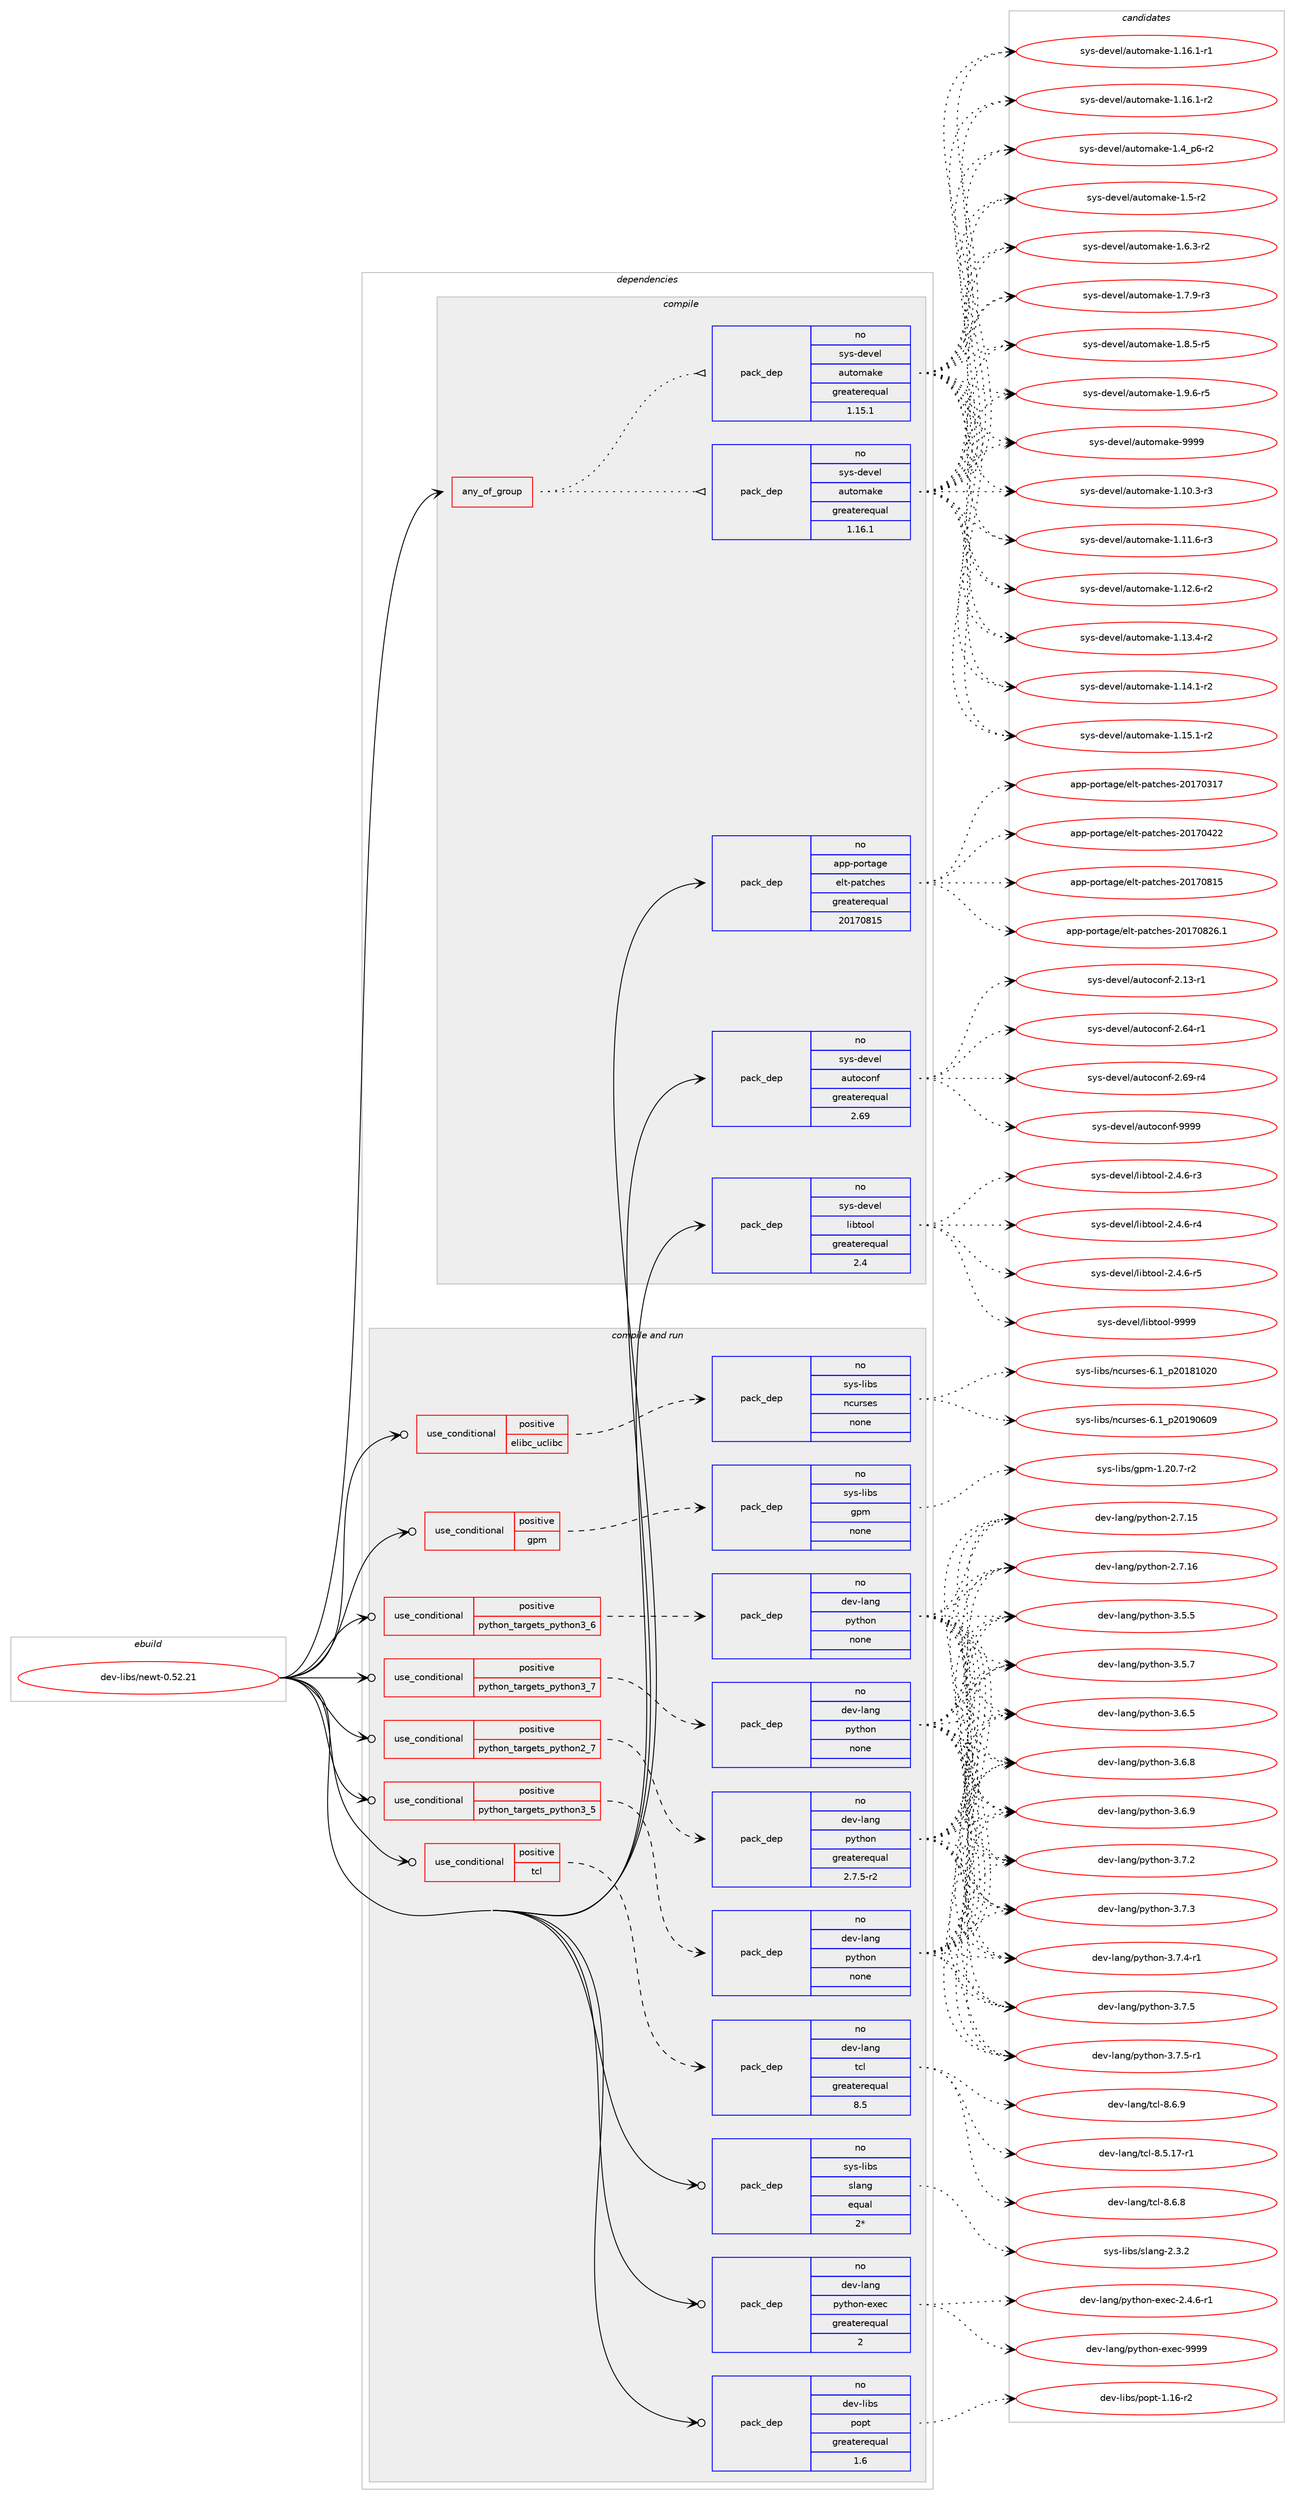digraph prolog {

# *************
# Graph options
# *************

newrank=true;
concentrate=true;
compound=true;
graph [rankdir=LR,fontname=Helvetica,fontsize=10,ranksep=1.5];#, ranksep=2.5, nodesep=0.2];
edge  [arrowhead=vee];
node  [fontname=Helvetica,fontsize=10];

# **********
# The ebuild
# **********

subgraph cluster_leftcol {
color=gray;
rank=same;
label=<<i>ebuild</i>>;
id [label="dev-libs/newt-0.52.21", color=red, width=4, href="../dev-libs/newt-0.52.21.svg"];
}

# ****************
# The dependencies
# ****************

subgraph cluster_midcol {
color=gray;
label=<<i>dependencies</i>>;
subgraph cluster_compile {
fillcolor="#eeeeee";
style=filled;
label=<<i>compile</i>>;
subgraph any11206 {
dependency568114 [label=<<TABLE BORDER="0" CELLBORDER="1" CELLSPACING="0" CELLPADDING="4"><TR><TD CELLPADDING="10">any_of_group</TD></TR></TABLE>>, shape=none, color=red];subgraph pack424202 {
dependency568115 [label=<<TABLE BORDER="0" CELLBORDER="1" CELLSPACING="0" CELLPADDING="4" WIDTH="220"><TR><TD ROWSPAN="6" CELLPADDING="30">pack_dep</TD></TR><TR><TD WIDTH="110">no</TD></TR><TR><TD>sys-devel</TD></TR><TR><TD>automake</TD></TR><TR><TD>greaterequal</TD></TR><TR><TD>1.16.1</TD></TR></TABLE>>, shape=none, color=blue];
}
dependency568114:e -> dependency568115:w [weight=20,style="dotted",arrowhead="oinv"];
subgraph pack424203 {
dependency568116 [label=<<TABLE BORDER="0" CELLBORDER="1" CELLSPACING="0" CELLPADDING="4" WIDTH="220"><TR><TD ROWSPAN="6" CELLPADDING="30">pack_dep</TD></TR><TR><TD WIDTH="110">no</TD></TR><TR><TD>sys-devel</TD></TR><TR><TD>automake</TD></TR><TR><TD>greaterequal</TD></TR><TR><TD>1.15.1</TD></TR></TABLE>>, shape=none, color=blue];
}
dependency568114:e -> dependency568116:w [weight=20,style="dotted",arrowhead="oinv"];
}
id:e -> dependency568114:w [weight=20,style="solid",arrowhead="vee"];
subgraph pack424204 {
dependency568117 [label=<<TABLE BORDER="0" CELLBORDER="1" CELLSPACING="0" CELLPADDING="4" WIDTH="220"><TR><TD ROWSPAN="6" CELLPADDING="30">pack_dep</TD></TR><TR><TD WIDTH="110">no</TD></TR><TR><TD>app-portage</TD></TR><TR><TD>elt-patches</TD></TR><TR><TD>greaterequal</TD></TR><TR><TD>20170815</TD></TR></TABLE>>, shape=none, color=blue];
}
id:e -> dependency568117:w [weight=20,style="solid",arrowhead="vee"];
subgraph pack424205 {
dependency568118 [label=<<TABLE BORDER="0" CELLBORDER="1" CELLSPACING="0" CELLPADDING="4" WIDTH="220"><TR><TD ROWSPAN="6" CELLPADDING="30">pack_dep</TD></TR><TR><TD WIDTH="110">no</TD></TR><TR><TD>sys-devel</TD></TR><TR><TD>autoconf</TD></TR><TR><TD>greaterequal</TD></TR><TR><TD>2.69</TD></TR></TABLE>>, shape=none, color=blue];
}
id:e -> dependency568118:w [weight=20,style="solid",arrowhead="vee"];
subgraph pack424206 {
dependency568119 [label=<<TABLE BORDER="0" CELLBORDER="1" CELLSPACING="0" CELLPADDING="4" WIDTH="220"><TR><TD ROWSPAN="6" CELLPADDING="30">pack_dep</TD></TR><TR><TD WIDTH="110">no</TD></TR><TR><TD>sys-devel</TD></TR><TR><TD>libtool</TD></TR><TR><TD>greaterequal</TD></TR><TR><TD>2.4</TD></TR></TABLE>>, shape=none, color=blue];
}
id:e -> dependency568119:w [weight=20,style="solid",arrowhead="vee"];
}
subgraph cluster_compileandrun {
fillcolor="#eeeeee";
style=filled;
label=<<i>compile and run</i>>;
subgraph cond132347 {
dependency568120 [label=<<TABLE BORDER="0" CELLBORDER="1" CELLSPACING="0" CELLPADDING="4"><TR><TD ROWSPAN="3" CELLPADDING="10">use_conditional</TD></TR><TR><TD>positive</TD></TR><TR><TD>elibc_uclibc</TD></TR></TABLE>>, shape=none, color=red];
subgraph pack424207 {
dependency568121 [label=<<TABLE BORDER="0" CELLBORDER="1" CELLSPACING="0" CELLPADDING="4" WIDTH="220"><TR><TD ROWSPAN="6" CELLPADDING="30">pack_dep</TD></TR><TR><TD WIDTH="110">no</TD></TR><TR><TD>sys-libs</TD></TR><TR><TD>ncurses</TD></TR><TR><TD>none</TD></TR><TR><TD></TD></TR></TABLE>>, shape=none, color=blue];
}
dependency568120:e -> dependency568121:w [weight=20,style="dashed",arrowhead="vee"];
}
id:e -> dependency568120:w [weight=20,style="solid",arrowhead="odotvee"];
subgraph cond132348 {
dependency568122 [label=<<TABLE BORDER="0" CELLBORDER="1" CELLSPACING="0" CELLPADDING="4"><TR><TD ROWSPAN="3" CELLPADDING="10">use_conditional</TD></TR><TR><TD>positive</TD></TR><TR><TD>gpm</TD></TR></TABLE>>, shape=none, color=red];
subgraph pack424208 {
dependency568123 [label=<<TABLE BORDER="0" CELLBORDER="1" CELLSPACING="0" CELLPADDING="4" WIDTH="220"><TR><TD ROWSPAN="6" CELLPADDING="30">pack_dep</TD></TR><TR><TD WIDTH="110">no</TD></TR><TR><TD>sys-libs</TD></TR><TR><TD>gpm</TD></TR><TR><TD>none</TD></TR><TR><TD></TD></TR></TABLE>>, shape=none, color=blue];
}
dependency568122:e -> dependency568123:w [weight=20,style="dashed",arrowhead="vee"];
}
id:e -> dependency568122:w [weight=20,style="solid",arrowhead="odotvee"];
subgraph cond132349 {
dependency568124 [label=<<TABLE BORDER="0" CELLBORDER="1" CELLSPACING="0" CELLPADDING="4"><TR><TD ROWSPAN="3" CELLPADDING="10">use_conditional</TD></TR><TR><TD>positive</TD></TR><TR><TD>python_targets_python2_7</TD></TR></TABLE>>, shape=none, color=red];
subgraph pack424209 {
dependency568125 [label=<<TABLE BORDER="0" CELLBORDER="1" CELLSPACING="0" CELLPADDING="4" WIDTH="220"><TR><TD ROWSPAN="6" CELLPADDING="30">pack_dep</TD></TR><TR><TD WIDTH="110">no</TD></TR><TR><TD>dev-lang</TD></TR><TR><TD>python</TD></TR><TR><TD>greaterequal</TD></TR><TR><TD>2.7.5-r2</TD></TR></TABLE>>, shape=none, color=blue];
}
dependency568124:e -> dependency568125:w [weight=20,style="dashed",arrowhead="vee"];
}
id:e -> dependency568124:w [weight=20,style="solid",arrowhead="odotvee"];
subgraph cond132350 {
dependency568126 [label=<<TABLE BORDER="0" CELLBORDER="1" CELLSPACING="0" CELLPADDING="4"><TR><TD ROWSPAN="3" CELLPADDING="10">use_conditional</TD></TR><TR><TD>positive</TD></TR><TR><TD>python_targets_python3_5</TD></TR></TABLE>>, shape=none, color=red];
subgraph pack424210 {
dependency568127 [label=<<TABLE BORDER="0" CELLBORDER="1" CELLSPACING="0" CELLPADDING="4" WIDTH="220"><TR><TD ROWSPAN="6" CELLPADDING="30">pack_dep</TD></TR><TR><TD WIDTH="110">no</TD></TR><TR><TD>dev-lang</TD></TR><TR><TD>python</TD></TR><TR><TD>none</TD></TR><TR><TD></TD></TR></TABLE>>, shape=none, color=blue];
}
dependency568126:e -> dependency568127:w [weight=20,style="dashed",arrowhead="vee"];
}
id:e -> dependency568126:w [weight=20,style="solid",arrowhead="odotvee"];
subgraph cond132351 {
dependency568128 [label=<<TABLE BORDER="0" CELLBORDER="1" CELLSPACING="0" CELLPADDING="4"><TR><TD ROWSPAN="3" CELLPADDING="10">use_conditional</TD></TR><TR><TD>positive</TD></TR><TR><TD>python_targets_python3_6</TD></TR></TABLE>>, shape=none, color=red];
subgraph pack424211 {
dependency568129 [label=<<TABLE BORDER="0" CELLBORDER="1" CELLSPACING="0" CELLPADDING="4" WIDTH="220"><TR><TD ROWSPAN="6" CELLPADDING="30">pack_dep</TD></TR><TR><TD WIDTH="110">no</TD></TR><TR><TD>dev-lang</TD></TR><TR><TD>python</TD></TR><TR><TD>none</TD></TR><TR><TD></TD></TR></TABLE>>, shape=none, color=blue];
}
dependency568128:e -> dependency568129:w [weight=20,style="dashed",arrowhead="vee"];
}
id:e -> dependency568128:w [weight=20,style="solid",arrowhead="odotvee"];
subgraph cond132352 {
dependency568130 [label=<<TABLE BORDER="0" CELLBORDER="1" CELLSPACING="0" CELLPADDING="4"><TR><TD ROWSPAN="3" CELLPADDING="10">use_conditional</TD></TR><TR><TD>positive</TD></TR><TR><TD>python_targets_python3_7</TD></TR></TABLE>>, shape=none, color=red];
subgraph pack424212 {
dependency568131 [label=<<TABLE BORDER="0" CELLBORDER="1" CELLSPACING="0" CELLPADDING="4" WIDTH="220"><TR><TD ROWSPAN="6" CELLPADDING="30">pack_dep</TD></TR><TR><TD WIDTH="110">no</TD></TR><TR><TD>dev-lang</TD></TR><TR><TD>python</TD></TR><TR><TD>none</TD></TR><TR><TD></TD></TR></TABLE>>, shape=none, color=blue];
}
dependency568130:e -> dependency568131:w [weight=20,style="dashed",arrowhead="vee"];
}
id:e -> dependency568130:w [weight=20,style="solid",arrowhead="odotvee"];
subgraph cond132353 {
dependency568132 [label=<<TABLE BORDER="0" CELLBORDER="1" CELLSPACING="0" CELLPADDING="4"><TR><TD ROWSPAN="3" CELLPADDING="10">use_conditional</TD></TR><TR><TD>positive</TD></TR><TR><TD>tcl</TD></TR></TABLE>>, shape=none, color=red];
subgraph pack424213 {
dependency568133 [label=<<TABLE BORDER="0" CELLBORDER="1" CELLSPACING="0" CELLPADDING="4" WIDTH="220"><TR><TD ROWSPAN="6" CELLPADDING="30">pack_dep</TD></TR><TR><TD WIDTH="110">no</TD></TR><TR><TD>dev-lang</TD></TR><TR><TD>tcl</TD></TR><TR><TD>greaterequal</TD></TR><TR><TD>8.5</TD></TR></TABLE>>, shape=none, color=blue];
}
dependency568132:e -> dependency568133:w [weight=20,style="dashed",arrowhead="vee"];
}
id:e -> dependency568132:w [weight=20,style="solid",arrowhead="odotvee"];
subgraph pack424214 {
dependency568134 [label=<<TABLE BORDER="0" CELLBORDER="1" CELLSPACING="0" CELLPADDING="4" WIDTH="220"><TR><TD ROWSPAN="6" CELLPADDING="30">pack_dep</TD></TR><TR><TD WIDTH="110">no</TD></TR><TR><TD>dev-lang</TD></TR><TR><TD>python-exec</TD></TR><TR><TD>greaterequal</TD></TR><TR><TD>2</TD></TR></TABLE>>, shape=none, color=blue];
}
id:e -> dependency568134:w [weight=20,style="solid",arrowhead="odotvee"];
subgraph pack424215 {
dependency568135 [label=<<TABLE BORDER="0" CELLBORDER="1" CELLSPACING="0" CELLPADDING="4" WIDTH="220"><TR><TD ROWSPAN="6" CELLPADDING="30">pack_dep</TD></TR><TR><TD WIDTH="110">no</TD></TR><TR><TD>dev-libs</TD></TR><TR><TD>popt</TD></TR><TR><TD>greaterequal</TD></TR><TR><TD>1.6</TD></TR></TABLE>>, shape=none, color=blue];
}
id:e -> dependency568135:w [weight=20,style="solid",arrowhead="odotvee"];
subgraph pack424216 {
dependency568136 [label=<<TABLE BORDER="0" CELLBORDER="1" CELLSPACING="0" CELLPADDING="4" WIDTH="220"><TR><TD ROWSPAN="6" CELLPADDING="30">pack_dep</TD></TR><TR><TD WIDTH="110">no</TD></TR><TR><TD>sys-libs</TD></TR><TR><TD>slang</TD></TR><TR><TD>equal</TD></TR><TR><TD>2*</TD></TR></TABLE>>, shape=none, color=blue];
}
id:e -> dependency568136:w [weight=20,style="solid",arrowhead="odotvee"];
}
subgraph cluster_run {
fillcolor="#eeeeee";
style=filled;
label=<<i>run</i>>;
}
}

# **************
# The candidates
# **************

subgraph cluster_choices {
rank=same;
color=gray;
label=<<i>candidates</i>>;

subgraph choice424202 {
color=black;
nodesep=1;
choice11512111545100101118101108479711711611110997107101454946494846514511451 [label="sys-devel/automake-1.10.3-r3", color=red, width=4,href="../sys-devel/automake-1.10.3-r3.svg"];
choice11512111545100101118101108479711711611110997107101454946494946544511451 [label="sys-devel/automake-1.11.6-r3", color=red, width=4,href="../sys-devel/automake-1.11.6-r3.svg"];
choice11512111545100101118101108479711711611110997107101454946495046544511450 [label="sys-devel/automake-1.12.6-r2", color=red, width=4,href="../sys-devel/automake-1.12.6-r2.svg"];
choice11512111545100101118101108479711711611110997107101454946495146524511450 [label="sys-devel/automake-1.13.4-r2", color=red, width=4,href="../sys-devel/automake-1.13.4-r2.svg"];
choice11512111545100101118101108479711711611110997107101454946495246494511450 [label="sys-devel/automake-1.14.1-r2", color=red, width=4,href="../sys-devel/automake-1.14.1-r2.svg"];
choice11512111545100101118101108479711711611110997107101454946495346494511450 [label="sys-devel/automake-1.15.1-r2", color=red, width=4,href="../sys-devel/automake-1.15.1-r2.svg"];
choice11512111545100101118101108479711711611110997107101454946495446494511449 [label="sys-devel/automake-1.16.1-r1", color=red, width=4,href="../sys-devel/automake-1.16.1-r1.svg"];
choice11512111545100101118101108479711711611110997107101454946495446494511450 [label="sys-devel/automake-1.16.1-r2", color=red, width=4,href="../sys-devel/automake-1.16.1-r2.svg"];
choice115121115451001011181011084797117116111109971071014549465295112544511450 [label="sys-devel/automake-1.4_p6-r2", color=red, width=4,href="../sys-devel/automake-1.4_p6-r2.svg"];
choice11512111545100101118101108479711711611110997107101454946534511450 [label="sys-devel/automake-1.5-r2", color=red, width=4,href="../sys-devel/automake-1.5-r2.svg"];
choice115121115451001011181011084797117116111109971071014549465446514511450 [label="sys-devel/automake-1.6.3-r2", color=red, width=4,href="../sys-devel/automake-1.6.3-r2.svg"];
choice115121115451001011181011084797117116111109971071014549465546574511451 [label="sys-devel/automake-1.7.9-r3", color=red, width=4,href="../sys-devel/automake-1.7.9-r3.svg"];
choice115121115451001011181011084797117116111109971071014549465646534511453 [label="sys-devel/automake-1.8.5-r5", color=red, width=4,href="../sys-devel/automake-1.8.5-r5.svg"];
choice115121115451001011181011084797117116111109971071014549465746544511453 [label="sys-devel/automake-1.9.6-r5", color=red, width=4,href="../sys-devel/automake-1.9.6-r5.svg"];
choice115121115451001011181011084797117116111109971071014557575757 [label="sys-devel/automake-9999", color=red, width=4,href="../sys-devel/automake-9999.svg"];
dependency568115:e -> choice11512111545100101118101108479711711611110997107101454946494846514511451:w [style=dotted,weight="100"];
dependency568115:e -> choice11512111545100101118101108479711711611110997107101454946494946544511451:w [style=dotted,weight="100"];
dependency568115:e -> choice11512111545100101118101108479711711611110997107101454946495046544511450:w [style=dotted,weight="100"];
dependency568115:e -> choice11512111545100101118101108479711711611110997107101454946495146524511450:w [style=dotted,weight="100"];
dependency568115:e -> choice11512111545100101118101108479711711611110997107101454946495246494511450:w [style=dotted,weight="100"];
dependency568115:e -> choice11512111545100101118101108479711711611110997107101454946495346494511450:w [style=dotted,weight="100"];
dependency568115:e -> choice11512111545100101118101108479711711611110997107101454946495446494511449:w [style=dotted,weight="100"];
dependency568115:e -> choice11512111545100101118101108479711711611110997107101454946495446494511450:w [style=dotted,weight="100"];
dependency568115:e -> choice115121115451001011181011084797117116111109971071014549465295112544511450:w [style=dotted,weight="100"];
dependency568115:e -> choice11512111545100101118101108479711711611110997107101454946534511450:w [style=dotted,weight="100"];
dependency568115:e -> choice115121115451001011181011084797117116111109971071014549465446514511450:w [style=dotted,weight="100"];
dependency568115:e -> choice115121115451001011181011084797117116111109971071014549465546574511451:w [style=dotted,weight="100"];
dependency568115:e -> choice115121115451001011181011084797117116111109971071014549465646534511453:w [style=dotted,weight="100"];
dependency568115:e -> choice115121115451001011181011084797117116111109971071014549465746544511453:w [style=dotted,weight="100"];
dependency568115:e -> choice115121115451001011181011084797117116111109971071014557575757:w [style=dotted,weight="100"];
}
subgraph choice424203 {
color=black;
nodesep=1;
choice11512111545100101118101108479711711611110997107101454946494846514511451 [label="sys-devel/automake-1.10.3-r3", color=red, width=4,href="../sys-devel/automake-1.10.3-r3.svg"];
choice11512111545100101118101108479711711611110997107101454946494946544511451 [label="sys-devel/automake-1.11.6-r3", color=red, width=4,href="../sys-devel/automake-1.11.6-r3.svg"];
choice11512111545100101118101108479711711611110997107101454946495046544511450 [label="sys-devel/automake-1.12.6-r2", color=red, width=4,href="../sys-devel/automake-1.12.6-r2.svg"];
choice11512111545100101118101108479711711611110997107101454946495146524511450 [label="sys-devel/automake-1.13.4-r2", color=red, width=4,href="../sys-devel/automake-1.13.4-r2.svg"];
choice11512111545100101118101108479711711611110997107101454946495246494511450 [label="sys-devel/automake-1.14.1-r2", color=red, width=4,href="../sys-devel/automake-1.14.1-r2.svg"];
choice11512111545100101118101108479711711611110997107101454946495346494511450 [label="sys-devel/automake-1.15.1-r2", color=red, width=4,href="../sys-devel/automake-1.15.1-r2.svg"];
choice11512111545100101118101108479711711611110997107101454946495446494511449 [label="sys-devel/automake-1.16.1-r1", color=red, width=4,href="../sys-devel/automake-1.16.1-r1.svg"];
choice11512111545100101118101108479711711611110997107101454946495446494511450 [label="sys-devel/automake-1.16.1-r2", color=red, width=4,href="../sys-devel/automake-1.16.1-r2.svg"];
choice115121115451001011181011084797117116111109971071014549465295112544511450 [label="sys-devel/automake-1.4_p6-r2", color=red, width=4,href="../sys-devel/automake-1.4_p6-r2.svg"];
choice11512111545100101118101108479711711611110997107101454946534511450 [label="sys-devel/automake-1.5-r2", color=red, width=4,href="../sys-devel/automake-1.5-r2.svg"];
choice115121115451001011181011084797117116111109971071014549465446514511450 [label="sys-devel/automake-1.6.3-r2", color=red, width=4,href="../sys-devel/automake-1.6.3-r2.svg"];
choice115121115451001011181011084797117116111109971071014549465546574511451 [label="sys-devel/automake-1.7.9-r3", color=red, width=4,href="../sys-devel/automake-1.7.9-r3.svg"];
choice115121115451001011181011084797117116111109971071014549465646534511453 [label="sys-devel/automake-1.8.5-r5", color=red, width=4,href="../sys-devel/automake-1.8.5-r5.svg"];
choice115121115451001011181011084797117116111109971071014549465746544511453 [label="sys-devel/automake-1.9.6-r5", color=red, width=4,href="../sys-devel/automake-1.9.6-r5.svg"];
choice115121115451001011181011084797117116111109971071014557575757 [label="sys-devel/automake-9999", color=red, width=4,href="../sys-devel/automake-9999.svg"];
dependency568116:e -> choice11512111545100101118101108479711711611110997107101454946494846514511451:w [style=dotted,weight="100"];
dependency568116:e -> choice11512111545100101118101108479711711611110997107101454946494946544511451:w [style=dotted,weight="100"];
dependency568116:e -> choice11512111545100101118101108479711711611110997107101454946495046544511450:w [style=dotted,weight="100"];
dependency568116:e -> choice11512111545100101118101108479711711611110997107101454946495146524511450:w [style=dotted,weight="100"];
dependency568116:e -> choice11512111545100101118101108479711711611110997107101454946495246494511450:w [style=dotted,weight="100"];
dependency568116:e -> choice11512111545100101118101108479711711611110997107101454946495346494511450:w [style=dotted,weight="100"];
dependency568116:e -> choice11512111545100101118101108479711711611110997107101454946495446494511449:w [style=dotted,weight="100"];
dependency568116:e -> choice11512111545100101118101108479711711611110997107101454946495446494511450:w [style=dotted,weight="100"];
dependency568116:e -> choice115121115451001011181011084797117116111109971071014549465295112544511450:w [style=dotted,weight="100"];
dependency568116:e -> choice11512111545100101118101108479711711611110997107101454946534511450:w [style=dotted,weight="100"];
dependency568116:e -> choice115121115451001011181011084797117116111109971071014549465446514511450:w [style=dotted,weight="100"];
dependency568116:e -> choice115121115451001011181011084797117116111109971071014549465546574511451:w [style=dotted,weight="100"];
dependency568116:e -> choice115121115451001011181011084797117116111109971071014549465646534511453:w [style=dotted,weight="100"];
dependency568116:e -> choice115121115451001011181011084797117116111109971071014549465746544511453:w [style=dotted,weight="100"];
dependency568116:e -> choice115121115451001011181011084797117116111109971071014557575757:w [style=dotted,weight="100"];
}
subgraph choice424204 {
color=black;
nodesep=1;
choice97112112451121111141169710310147101108116451129711699104101115455048495548514955 [label="app-portage/elt-patches-20170317", color=red, width=4,href="../app-portage/elt-patches-20170317.svg"];
choice97112112451121111141169710310147101108116451129711699104101115455048495548525050 [label="app-portage/elt-patches-20170422", color=red, width=4,href="../app-portage/elt-patches-20170422.svg"];
choice97112112451121111141169710310147101108116451129711699104101115455048495548564953 [label="app-portage/elt-patches-20170815", color=red, width=4,href="../app-portage/elt-patches-20170815.svg"];
choice971121124511211111411697103101471011081164511297116991041011154550484955485650544649 [label="app-portage/elt-patches-20170826.1", color=red, width=4,href="../app-portage/elt-patches-20170826.1.svg"];
dependency568117:e -> choice97112112451121111141169710310147101108116451129711699104101115455048495548514955:w [style=dotted,weight="100"];
dependency568117:e -> choice97112112451121111141169710310147101108116451129711699104101115455048495548525050:w [style=dotted,weight="100"];
dependency568117:e -> choice97112112451121111141169710310147101108116451129711699104101115455048495548564953:w [style=dotted,weight="100"];
dependency568117:e -> choice971121124511211111411697103101471011081164511297116991041011154550484955485650544649:w [style=dotted,weight="100"];
}
subgraph choice424205 {
color=black;
nodesep=1;
choice1151211154510010111810110847971171161119911111010245504649514511449 [label="sys-devel/autoconf-2.13-r1", color=red, width=4,href="../sys-devel/autoconf-2.13-r1.svg"];
choice1151211154510010111810110847971171161119911111010245504654524511449 [label="sys-devel/autoconf-2.64-r1", color=red, width=4,href="../sys-devel/autoconf-2.64-r1.svg"];
choice1151211154510010111810110847971171161119911111010245504654574511452 [label="sys-devel/autoconf-2.69-r4", color=red, width=4,href="../sys-devel/autoconf-2.69-r4.svg"];
choice115121115451001011181011084797117116111991111101024557575757 [label="sys-devel/autoconf-9999", color=red, width=4,href="../sys-devel/autoconf-9999.svg"];
dependency568118:e -> choice1151211154510010111810110847971171161119911111010245504649514511449:w [style=dotted,weight="100"];
dependency568118:e -> choice1151211154510010111810110847971171161119911111010245504654524511449:w [style=dotted,weight="100"];
dependency568118:e -> choice1151211154510010111810110847971171161119911111010245504654574511452:w [style=dotted,weight="100"];
dependency568118:e -> choice115121115451001011181011084797117116111991111101024557575757:w [style=dotted,weight="100"];
}
subgraph choice424206 {
color=black;
nodesep=1;
choice1151211154510010111810110847108105981161111111084550465246544511451 [label="sys-devel/libtool-2.4.6-r3", color=red, width=4,href="../sys-devel/libtool-2.4.6-r3.svg"];
choice1151211154510010111810110847108105981161111111084550465246544511452 [label="sys-devel/libtool-2.4.6-r4", color=red, width=4,href="../sys-devel/libtool-2.4.6-r4.svg"];
choice1151211154510010111810110847108105981161111111084550465246544511453 [label="sys-devel/libtool-2.4.6-r5", color=red, width=4,href="../sys-devel/libtool-2.4.6-r5.svg"];
choice1151211154510010111810110847108105981161111111084557575757 [label="sys-devel/libtool-9999", color=red, width=4,href="../sys-devel/libtool-9999.svg"];
dependency568119:e -> choice1151211154510010111810110847108105981161111111084550465246544511451:w [style=dotted,weight="100"];
dependency568119:e -> choice1151211154510010111810110847108105981161111111084550465246544511452:w [style=dotted,weight="100"];
dependency568119:e -> choice1151211154510010111810110847108105981161111111084550465246544511453:w [style=dotted,weight="100"];
dependency568119:e -> choice1151211154510010111810110847108105981161111111084557575757:w [style=dotted,weight="100"];
}
subgraph choice424207 {
color=black;
nodesep=1;
choice1151211154510810598115471109911711411510111545544649951125048495649485048 [label="sys-libs/ncurses-6.1_p20181020", color=red, width=4,href="../sys-libs/ncurses-6.1_p20181020.svg"];
choice1151211154510810598115471109911711411510111545544649951125048495748544857 [label="sys-libs/ncurses-6.1_p20190609", color=red, width=4,href="../sys-libs/ncurses-6.1_p20190609.svg"];
dependency568121:e -> choice1151211154510810598115471109911711411510111545544649951125048495649485048:w [style=dotted,weight="100"];
dependency568121:e -> choice1151211154510810598115471109911711411510111545544649951125048495748544857:w [style=dotted,weight="100"];
}
subgraph choice424208 {
color=black;
nodesep=1;
choice115121115451081059811547103112109454946504846554511450 [label="sys-libs/gpm-1.20.7-r2", color=red, width=4,href="../sys-libs/gpm-1.20.7-r2.svg"];
dependency568123:e -> choice115121115451081059811547103112109454946504846554511450:w [style=dotted,weight="100"];
}
subgraph choice424209 {
color=black;
nodesep=1;
choice10010111845108971101034711212111610411111045504655464953 [label="dev-lang/python-2.7.15", color=red, width=4,href="../dev-lang/python-2.7.15.svg"];
choice10010111845108971101034711212111610411111045504655464954 [label="dev-lang/python-2.7.16", color=red, width=4,href="../dev-lang/python-2.7.16.svg"];
choice100101118451089711010347112121116104111110455146534653 [label="dev-lang/python-3.5.5", color=red, width=4,href="../dev-lang/python-3.5.5.svg"];
choice100101118451089711010347112121116104111110455146534655 [label="dev-lang/python-3.5.7", color=red, width=4,href="../dev-lang/python-3.5.7.svg"];
choice100101118451089711010347112121116104111110455146544653 [label="dev-lang/python-3.6.5", color=red, width=4,href="../dev-lang/python-3.6.5.svg"];
choice100101118451089711010347112121116104111110455146544656 [label="dev-lang/python-3.6.8", color=red, width=4,href="../dev-lang/python-3.6.8.svg"];
choice100101118451089711010347112121116104111110455146544657 [label="dev-lang/python-3.6.9", color=red, width=4,href="../dev-lang/python-3.6.9.svg"];
choice100101118451089711010347112121116104111110455146554650 [label="dev-lang/python-3.7.2", color=red, width=4,href="../dev-lang/python-3.7.2.svg"];
choice100101118451089711010347112121116104111110455146554651 [label="dev-lang/python-3.7.3", color=red, width=4,href="../dev-lang/python-3.7.3.svg"];
choice1001011184510897110103471121211161041111104551465546524511449 [label="dev-lang/python-3.7.4-r1", color=red, width=4,href="../dev-lang/python-3.7.4-r1.svg"];
choice100101118451089711010347112121116104111110455146554653 [label="dev-lang/python-3.7.5", color=red, width=4,href="../dev-lang/python-3.7.5.svg"];
choice1001011184510897110103471121211161041111104551465546534511449 [label="dev-lang/python-3.7.5-r1", color=red, width=4,href="../dev-lang/python-3.7.5-r1.svg"];
dependency568125:e -> choice10010111845108971101034711212111610411111045504655464953:w [style=dotted,weight="100"];
dependency568125:e -> choice10010111845108971101034711212111610411111045504655464954:w [style=dotted,weight="100"];
dependency568125:e -> choice100101118451089711010347112121116104111110455146534653:w [style=dotted,weight="100"];
dependency568125:e -> choice100101118451089711010347112121116104111110455146534655:w [style=dotted,weight="100"];
dependency568125:e -> choice100101118451089711010347112121116104111110455146544653:w [style=dotted,weight="100"];
dependency568125:e -> choice100101118451089711010347112121116104111110455146544656:w [style=dotted,weight="100"];
dependency568125:e -> choice100101118451089711010347112121116104111110455146544657:w [style=dotted,weight="100"];
dependency568125:e -> choice100101118451089711010347112121116104111110455146554650:w [style=dotted,weight="100"];
dependency568125:e -> choice100101118451089711010347112121116104111110455146554651:w [style=dotted,weight="100"];
dependency568125:e -> choice1001011184510897110103471121211161041111104551465546524511449:w [style=dotted,weight="100"];
dependency568125:e -> choice100101118451089711010347112121116104111110455146554653:w [style=dotted,weight="100"];
dependency568125:e -> choice1001011184510897110103471121211161041111104551465546534511449:w [style=dotted,weight="100"];
}
subgraph choice424210 {
color=black;
nodesep=1;
choice10010111845108971101034711212111610411111045504655464953 [label="dev-lang/python-2.7.15", color=red, width=4,href="../dev-lang/python-2.7.15.svg"];
choice10010111845108971101034711212111610411111045504655464954 [label="dev-lang/python-2.7.16", color=red, width=4,href="../dev-lang/python-2.7.16.svg"];
choice100101118451089711010347112121116104111110455146534653 [label="dev-lang/python-3.5.5", color=red, width=4,href="../dev-lang/python-3.5.5.svg"];
choice100101118451089711010347112121116104111110455146534655 [label="dev-lang/python-3.5.7", color=red, width=4,href="../dev-lang/python-3.5.7.svg"];
choice100101118451089711010347112121116104111110455146544653 [label="dev-lang/python-3.6.5", color=red, width=4,href="../dev-lang/python-3.6.5.svg"];
choice100101118451089711010347112121116104111110455146544656 [label="dev-lang/python-3.6.8", color=red, width=4,href="../dev-lang/python-3.6.8.svg"];
choice100101118451089711010347112121116104111110455146544657 [label="dev-lang/python-3.6.9", color=red, width=4,href="../dev-lang/python-3.6.9.svg"];
choice100101118451089711010347112121116104111110455146554650 [label="dev-lang/python-3.7.2", color=red, width=4,href="../dev-lang/python-3.7.2.svg"];
choice100101118451089711010347112121116104111110455146554651 [label="dev-lang/python-3.7.3", color=red, width=4,href="../dev-lang/python-3.7.3.svg"];
choice1001011184510897110103471121211161041111104551465546524511449 [label="dev-lang/python-3.7.4-r1", color=red, width=4,href="../dev-lang/python-3.7.4-r1.svg"];
choice100101118451089711010347112121116104111110455146554653 [label="dev-lang/python-3.7.5", color=red, width=4,href="../dev-lang/python-3.7.5.svg"];
choice1001011184510897110103471121211161041111104551465546534511449 [label="dev-lang/python-3.7.5-r1", color=red, width=4,href="../dev-lang/python-3.7.5-r1.svg"];
dependency568127:e -> choice10010111845108971101034711212111610411111045504655464953:w [style=dotted,weight="100"];
dependency568127:e -> choice10010111845108971101034711212111610411111045504655464954:w [style=dotted,weight="100"];
dependency568127:e -> choice100101118451089711010347112121116104111110455146534653:w [style=dotted,weight="100"];
dependency568127:e -> choice100101118451089711010347112121116104111110455146534655:w [style=dotted,weight="100"];
dependency568127:e -> choice100101118451089711010347112121116104111110455146544653:w [style=dotted,weight="100"];
dependency568127:e -> choice100101118451089711010347112121116104111110455146544656:w [style=dotted,weight="100"];
dependency568127:e -> choice100101118451089711010347112121116104111110455146544657:w [style=dotted,weight="100"];
dependency568127:e -> choice100101118451089711010347112121116104111110455146554650:w [style=dotted,weight="100"];
dependency568127:e -> choice100101118451089711010347112121116104111110455146554651:w [style=dotted,weight="100"];
dependency568127:e -> choice1001011184510897110103471121211161041111104551465546524511449:w [style=dotted,weight="100"];
dependency568127:e -> choice100101118451089711010347112121116104111110455146554653:w [style=dotted,weight="100"];
dependency568127:e -> choice1001011184510897110103471121211161041111104551465546534511449:w [style=dotted,weight="100"];
}
subgraph choice424211 {
color=black;
nodesep=1;
choice10010111845108971101034711212111610411111045504655464953 [label="dev-lang/python-2.7.15", color=red, width=4,href="../dev-lang/python-2.7.15.svg"];
choice10010111845108971101034711212111610411111045504655464954 [label="dev-lang/python-2.7.16", color=red, width=4,href="../dev-lang/python-2.7.16.svg"];
choice100101118451089711010347112121116104111110455146534653 [label="dev-lang/python-3.5.5", color=red, width=4,href="../dev-lang/python-3.5.5.svg"];
choice100101118451089711010347112121116104111110455146534655 [label="dev-lang/python-3.5.7", color=red, width=4,href="../dev-lang/python-3.5.7.svg"];
choice100101118451089711010347112121116104111110455146544653 [label="dev-lang/python-3.6.5", color=red, width=4,href="../dev-lang/python-3.6.5.svg"];
choice100101118451089711010347112121116104111110455146544656 [label="dev-lang/python-3.6.8", color=red, width=4,href="../dev-lang/python-3.6.8.svg"];
choice100101118451089711010347112121116104111110455146544657 [label="dev-lang/python-3.6.9", color=red, width=4,href="../dev-lang/python-3.6.9.svg"];
choice100101118451089711010347112121116104111110455146554650 [label="dev-lang/python-3.7.2", color=red, width=4,href="../dev-lang/python-3.7.2.svg"];
choice100101118451089711010347112121116104111110455146554651 [label="dev-lang/python-3.7.3", color=red, width=4,href="../dev-lang/python-3.7.3.svg"];
choice1001011184510897110103471121211161041111104551465546524511449 [label="dev-lang/python-3.7.4-r1", color=red, width=4,href="../dev-lang/python-3.7.4-r1.svg"];
choice100101118451089711010347112121116104111110455146554653 [label="dev-lang/python-3.7.5", color=red, width=4,href="../dev-lang/python-3.7.5.svg"];
choice1001011184510897110103471121211161041111104551465546534511449 [label="dev-lang/python-3.7.5-r1", color=red, width=4,href="../dev-lang/python-3.7.5-r1.svg"];
dependency568129:e -> choice10010111845108971101034711212111610411111045504655464953:w [style=dotted,weight="100"];
dependency568129:e -> choice10010111845108971101034711212111610411111045504655464954:w [style=dotted,weight="100"];
dependency568129:e -> choice100101118451089711010347112121116104111110455146534653:w [style=dotted,weight="100"];
dependency568129:e -> choice100101118451089711010347112121116104111110455146534655:w [style=dotted,weight="100"];
dependency568129:e -> choice100101118451089711010347112121116104111110455146544653:w [style=dotted,weight="100"];
dependency568129:e -> choice100101118451089711010347112121116104111110455146544656:w [style=dotted,weight="100"];
dependency568129:e -> choice100101118451089711010347112121116104111110455146544657:w [style=dotted,weight="100"];
dependency568129:e -> choice100101118451089711010347112121116104111110455146554650:w [style=dotted,weight="100"];
dependency568129:e -> choice100101118451089711010347112121116104111110455146554651:w [style=dotted,weight="100"];
dependency568129:e -> choice1001011184510897110103471121211161041111104551465546524511449:w [style=dotted,weight="100"];
dependency568129:e -> choice100101118451089711010347112121116104111110455146554653:w [style=dotted,weight="100"];
dependency568129:e -> choice1001011184510897110103471121211161041111104551465546534511449:w [style=dotted,weight="100"];
}
subgraph choice424212 {
color=black;
nodesep=1;
choice10010111845108971101034711212111610411111045504655464953 [label="dev-lang/python-2.7.15", color=red, width=4,href="../dev-lang/python-2.7.15.svg"];
choice10010111845108971101034711212111610411111045504655464954 [label="dev-lang/python-2.7.16", color=red, width=4,href="../dev-lang/python-2.7.16.svg"];
choice100101118451089711010347112121116104111110455146534653 [label="dev-lang/python-3.5.5", color=red, width=4,href="../dev-lang/python-3.5.5.svg"];
choice100101118451089711010347112121116104111110455146534655 [label="dev-lang/python-3.5.7", color=red, width=4,href="../dev-lang/python-3.5.7.svg"];
choice100101118451089711010347112121116104111110455146544653 [label="dev-lang/python-3.6.5", color=red, width=4,href="../dev-lang/python-3.6.5.svg"];
choice100101118451089711010347112121116104111110455146544656 [label="dev-lang/python-3.6.8", color=red, width=4,href="../dev-lang/python-3.6.8.svg"];
choice100101118451089711010347112121116104111110455146544657 [label="dev-lang/python-3.6.9", color=red, width=4,href="../dev-lang/python-3.6.9.svg"];
choice100101118451089711010347112121116104111110455146554650 [label="dev-lang/python-3.7.2", color=red, width=4,href="../dev-lang/python-3.7.2.svg"];
choice100101118451089711010347112121116104111110455146554651 [label="dev-lang/python-3.7.3", color=red, width=4,href="../dev-lang/python-3.7.3.svg"];
choice1001011184510897110103471121211161041111104551465546524511449 [label="dev-lang/python-3.7.4-r1", color=red, width=4,href="../dev-lang/python-3.7.4-r1.svg"];
choice100101118451089711010347112121116104111110455146554653 [label="dev-lang/python-3.7.5", color=red, width=4,href="../dev-lang/python-3.7.5.svg"];
choice1001011184510897110103471121211161041111104551465546534511449 [label="dev-lang/python-3.7.5-r1", color=red, width=4,href="../dev-lang/python-3.7.5-r1.svg"];
dependency568131:e -> choice10010111845108971101034711212111610411111045504655464953:w [style=dotted,weight="100"];
dependency568131:e -> choice10010111845108971101034711212111610411111045504655464954:w [style=dotted,weight="100"];
dependency568131:e -> choice100101118451089711010347112121116104111110455146534653:w [style=dotted,weight="100"];
dependency568131:e -> choice100101118451089711010347112121116104111110455146534655:w [style=dotted,weight="100"];
dependency568131:e -> choice100101118451089711010347112121116104111110455146544653:w [style=dotted,weight="100"];
dependency568131:e -> choice100101118451089711010347112121116104111110455146544656:w [style=dotted,weight="100"];
dependency568131:e -> choice100101118451089711010347112121116104111110455146544657:w [style=dotted,weight="100"];
dependency568131:e -> choice100101118451089711010347112121116104111110455146554650:w [style=dotted,weight="100"];
dependency568131:e -> choice100101118451089711010347112121116104111110455146554651:w [style=dotted,weight="100"];
dependency568131:e -> choice1001011184510897110103471121211161041111104551465546524511449:w [style=dotted,weight="100"];
dependency568131:e -> choice100101118451089711010347112121116104111110455146554653:w [style=dotted,weight="100"];
dependency568131:e -> choice1001011184510897110103471121211161041111104551465546534511449:w [style=dotted,weight="100"];
}
subgraph choice424213 {
color=black;
nodesep=1;
choice10010111845108971101034711699108455646534649554511449 [label="dev-lang/tcl-8.5.17-r1", color=red, width=4,href="../dev-lang/tcl-8.5.17-r1.svg"];
choice10010111845108971101034711699108455646544656 [label="dev-lang/tcl-8.6.8", color=red, width=4,href="../dev-lang/tcl-8.6.8.svg"];
choice10010111845108971101034711699108455646544657 [label="dev-lang/tcl-8.6.9", color=red, width=4,href="../dev-lang/tcl-8.6.9.svg"];
dependency568133:e -> choice10010111845108971101034711699108455646534649554511449:w [style=dotted,weight="100"];
dependency568133:e -> choice10010111845108971101034711699108455646544656:w [style=dotted,weight="100"];
dependency568133:e -> choice10010111845108971101034711699108455646544657:w [style=dotted,weight="100"];
}
subgraph choice424214 {
color=black;
nodesep=1;
choice10010111845108971101034711212111610411111045101120101994550465246544511449 [label="dev-lang/python-exec-2.4.6-r1", color=red, width=4,href="../dev-lang/python-exec-2.4.6-r1.svg"];
choice10010111845108971101034711212111610411111045101120101994557575757 [label="dev-lang/python-exec-9999", color=red, width=4,href="../dev-lang/python-exec-9999.svg"];
dependency568134:e -> choice10010111845108971101034711212111610411111045101120101994550465246544511449:w [style=dotted,weight="100"];
dependency568134:e -> choice10010111845108971101034711212111610411111045101120101994557575757:w [style=dotted,weight="100"];
}
subgraph choice424215 {
color=black;
nodesep=1;
choice10010111845108105981154711211111211645494649544511450 [label="dev-libs/popt-1.16-r2", color=red, width=4,href="../dev-libs/popt-1.16-r2.svg"];
dependency568135:e -> choice10010111845108105981154711211111211645494649544511450:w [style=dotted,weight="100"];
}
subgraph choice424216 {
color=black;
nodesep=1;
choice11512111545108105981154711510897110103455046514650 [label="sys-libs/slang-2.3.2", color=red, width=4,href="../sys-libs/slang-2.3.2.svg"];
dependency568136:e -> choice11512111545108105981154711510897110103455046514650:w [style=dotted,weight="100"];
}
}

}
